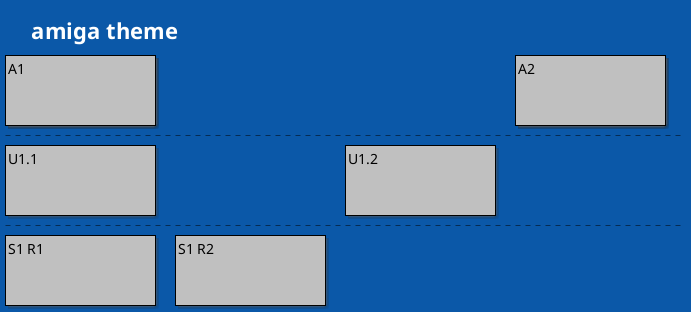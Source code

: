 ' Do not edit
' Theme Gallery
' autogenerated by script
'
@startboard
!theme amiga
title amiga theme
A1
+U1.1
++S1 R1
++S1 R2 
+U1.2
A2
@endboard
